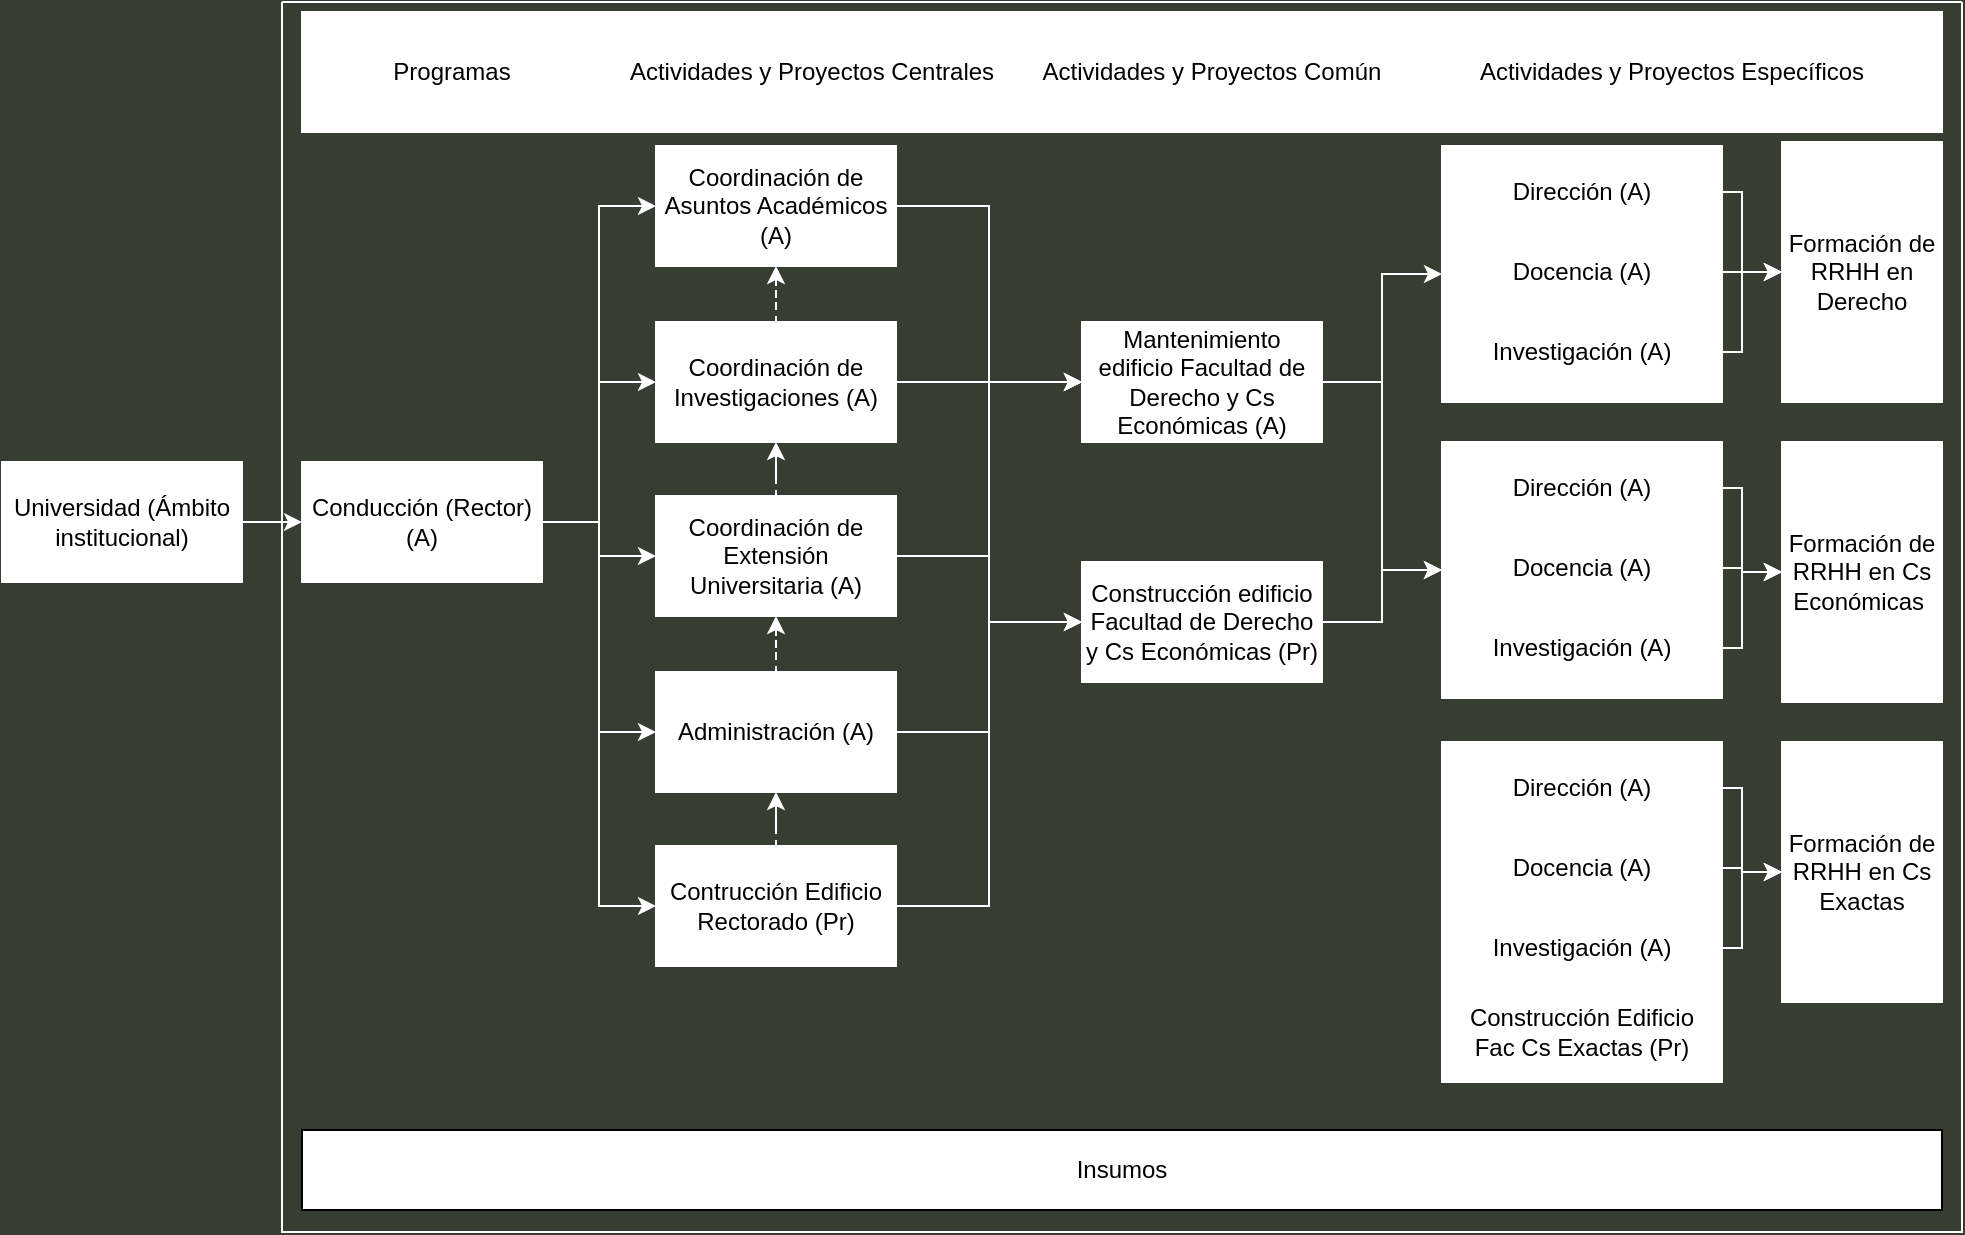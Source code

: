 <mxfile version="22.0.4" type="device">
  <diagram name="Page-1" id="8ce9d11a-91a2-4d17-14d8-a56ed91bf033">
    <mxGraphModel dx="2466" dy="707" grid="1" gridSize="10" guides="1" tooltips="1" connect="1" arrows="1" fold="1" page="1" pageScale="1" pageWidth="1100" pageHeight="850" background="#373D31" math="0" shadow="0">
      <root>
        <mxCell id="0" />
        <mxCell id="1" parent="0" />
        <mxCell id="rWkgHud9PI8sYh2So6Fc-36" value="" style="rounded=0;whiteSpace=wrap;html=1;strokeColor=#FFFFFF;" vertex="1" parent="1">
          <mxGeometry x="700" y="87" width="140" height="128" as="geometry" />
        </mxCell>
        <mxCell id="rWkgHud9PI8sYh2So6Fc-65" style="edgeStyle=orthogonalEdgeStyle;rounded=0;orthogonalLoop=1;jettySize=auto;html=1;entryX=0;entryY=0.5;entryDx=0;entryDy=0;strokeColor=#FFFFFF;" edge="1" parent="1" source="rWkgHud9PI8sYh2So6Fc-8" target="rWkgHud9PI8sYh2So6Fc-16">
          <mxGeometry relative="1" as="geometry" />
        </mxCell>
        <mxCell id="rWkgHud9PI8sYh2So6Fc-8" value="Coordinación de Asuntos Académicos (A)" style="rounded=0;whiteSpace=wrap;html=1;strokeColor=#FFFFFF;" vertex="1" parent="1">
          <mxGeometry x="307" y="87" width="120" height="60" as="geometry" />
        </mxCell>
        <mxCell id="rWkgHud9PI8sYh2So6Fc-57" style="edgeStyle=orthogonalEdgeStyle;rounded=0;orthogonalLoop=1;jettySize=auto;html=1;entryX=0.5;entryY=1;entryDx=0;entryDy=0;dashed=1;strokeColor=#FFFFFF;" edge="1" parent="1" source="rWkgHud9PI8sYh2So6Fc-9" target="rWkgHud9PI8sYh2So6Fc-8">
          <mxGeometry relative="1" as="geometry" />
        </mxCell>
        <mxCell id="rWkgHud9PI8sYh2So6Fc-66" style="edgeStyle=orthogonalEdgeStyle;rounded=0;orthogonalLoop=1;jettySize=auto;html=1;entryX=0;entryY=0.5;entryDx=0;entryDy=0;strokeColor=#FFFFFF;" edge="1" parent="1" source="rWkgHud9PI8sYh2So6Fc-9" target="rWkgHud9PI8sYh2So6Fc-16">
          <mxGeometry relative="1" as="geometry" />
        </mxCell>
        <mxCell id="rWkgHud9PI8sYh2So6Fc-9" value="Coordinación de Investigaciones (A)" style="rounded=0;whiteSpace=wrap;html=1;strokeColor=#FFFFFF;" vertex="1" parent="1">
          <mxGeometry x="307" y="175" width="120" height="60" as="geometry" />
        </mxCell>
        <mxCell id="rWkgHud9PI8sYh2So6Fc-60" style="edgeStyle=orthogonalEdgeStyle;rounded=0;orthogonalLoop=1;jettySize=auto;html=1;dashed=1;strokeColor=#FFFFFF;" edge="1" parent="1" source="rWkgHud9PI8sYh2So6Fc-10" target="rWkgHud9PI8sYh2So6Fc-9">
          <mxGeometry relative="1" as="geometry" />
        </mxCell>
        <mxCell id="rWkgHud9PI8sYh2So6Fc-67" style="edgeStyle=orthogonalEdgeStyle;rounded=0;orthogonalLoop=1;jettySize=auto;html=1;entryX=0;entryY=0.5;entryDx=0;entryDy=0;strokeColor=#FFFFFF;" edge="1" parent="1" source="rWkgHud9PI8sYh2So6Fc-10" target="rWkgHud9PI8sYh2So6Fc-17">
          <mxGeometry relative="1" as="geometry" />
        </mxCell>
        <mxCell id="rWkgHud9PI8sYh2So6Fc-10" value="Coordinación de Extensión Universitaria (A)" style="rounded=0;whiteSpace=wrap;html=1;strokeColor=#FFFFFF;" vertex="1" parent="1">
          <mxGeometry x="307" y="262" width="120" height="60" as="geometry" />
        </mxCell>
        <mxCell id="rWkgHud9PI8sYh2So6Fc-55" style="edgeStyle=orthogonalEdgeStyle;rounded=0;orthogonalLoop=1;jettySize=auto;html=1;entryX=0.5;entryY=1;entryDx=0;entryDy=0;dashed=1;strokeColor=#FFFFFF;" edge="1" parent="1" source="rWkgHud9PI8sYh2So6Fc-11" target="rWkgHud9PI8sYh2So6Fc-10">
          <mxGeometry relative="1" as="geometry" />
        </mxCell>
        <mxCell id="rWkgHud9PI8sYh2So6Fc-68" style="edgeStyle=orthogonalEdgeStyle;rounded=0;orthogonalLoop=1;jettySize=auto;html=1;entryX=0;entryY=0.5;entryDx=0;entryDy=0;strokeColor=#FFFFFF;" edge="1" parent="1" source="rWkgHud9PI8sYh2So6Fc-11" target="rWkgHud9PI8sYh2So6Fc-17">
          <mxGeometry relative="1" as="geometry" />
        </mxCell>
        <mxCell id="rWkgHud9PI8sYh2So6Fc-71" style="edgeStyle=orthogonalEdgeStyle;rounded=0;orthogonalLoop=1;jettySize=auto;html=1;entryX=0;entryY=0.5;entryDx=0;entryDy=0;strokeColor=#FFFFFF;" edge="1" parent="1" source="rWkgHud9PI8sYh2So6Fc-11" target="rWkgHud9PI8sYh2So6Fc-16">
          <mxGeometry relative="1" as="geometry" />
        </mxCell>
        <mxCell id="rWkgHud9PI8sYh2So6Fc-11" value="Administración (A)" style="rounded=0;whiteSpace=wrap;html=1;strokeColor=#FFFFFF;" vertex="1" parent="1">
          <mxGeometry x="307" y="350" width="120" height="60" as="geometry" />
        </mxCell>
        <mxCell id="rWkgHud9PI8sYh2So6Fc-54" style="edgeStyle=orthogonalEdgeStyle;rounded=0;orthogonalLoop=1;jettySize=auto;html=1;entryX=0.5;entryY=1;entryDx=0;entryDy=0;dashed=1;strokeColor=#FFFFFF;" edge="1" parent="1" source="rWkgHud9PI8sYh2So6Fc-12" target="rWkgHud9PI8sYh2So6Fc-11">
          <mxGeometry relative="1" as="geometry" />
        </mxCell>
        <mxCell id="rWkgHud9PI8sYh2So6Fc-69" style="edgeStyle=orthogonalEdgeStyle;rounded=0;orthogonalLoop=1;jettySize=auto;html=1;entryX=0;entryY=0.5;entryDx=0;entryDy=0;strokeColor=#FFFFFF;" edge="1" parent="1" source="rWkgHud9PI8sYh2So6Fc-12" target="rWkgHud9PI8sYh2So6Fc-17">
          <mxGeometry relative="1" as="geometry" />
        </mxCell>
        <mxCell id="rWkgHud9PI8sYh2So6Fc-70" style="edgeStyle=orthogonalEdgeStyle;rounded=0;orthogonalLoop=1;jettySize=auto;html=1;entryX=0;entryY=0.5;entryDx=0;entryDy=0;strokeColor=#FFFFFF;" edge="1" parent="1" source="rWkgHud9PI8sYh2So6Fc-12" target="rWkgHud9PI8sYh2So6Fc-16">
          <mxGeometry relative="1" as="geometry" />
        </mxCell>
        <mxCell id="rWkgHud9PI8sYh2So6Fc-12" value="Contrucción Edificio Rectorado (Pr)" style="rounded=0;whiteSpace=wrap;html=1;strokeColor=#FFFFFF;" vertex="1" parent="1">
          <mxGeometry x="307" y="437" width="120" height="60" as="geometry" />
        </mxCell>
        <mxCell id="rWkgHud9PI8sYh2So6Fc-20" style="edgeStyle=orthogonalEdgeStyle;rounded=0;orthogonalLoop=1;jettySize=auto;html=1;entryX=0;entryY=0.5;entryDx=0;entryDy=0;strokeColor=#FFFFFF;" edge="1" parent="1" source="rWkgHud9PI8sYh2So6Fc-13" target="rWkgHud9PI8sYh2So6Fc-8">
          <mxGeometry relative="1" as="geometry" />
        </mxCell>
        <mxCell id="rWkgHud9PI8sYh2So6Fc-21" style="edgeStyle=orthogonalEdgeStyle;rounded=0;orthogonalLoop=1;jettySize=auto;html=1;entryX=0;entryY=0.5;entryDx=0;entryDy=0;strokeColor=#FFFFFF;" edge="1" parent="1" source="rWkgHud9PI8sYh2So6Fc-13" target="rWkgHud9PI8sYh2So6Fc-9">
          <mxGeometry relative="1" as="geometry" />
        </mxCell>
        <mxCell id="rWkgHud9PI8sYh2So6Fc-24" style="edgeStyle=orthogonalEdgeStyle;rounded=0;orthogonalLoop=1;jettySize=auto;html=1;entryX=0;entryY=0.5;entryDx=0;entryDy=0;strokeColor=#FFFFFF;" edge="1" parent="1" source="rWkgHud9PI8sYh2So6Fc-13" target="rWkgHud9PI8sYh2So6Fc-11">
          <mxGeometry relative="1" as="geometry" />
        </mxCell>
        <mxCell id="rWkgHud9PI8sYh2So6Fc-26" style="edgeStyle=orthogonalEdgeStyle;rounded=0;orthogonalLoop=1;jettySize=auto;html=1;entryX=0;entryY=0.5;entryDx=0;entryDy=0;strokeColor=#FFFFFF;" edge="1" parent="1" source="rWkgHud9PI8sYh2So6Fc-13" target="rWkgHud9PI8sYh2So6Fc-12">
          <mxGeometry relative="1" as="geometry" />
        </mxCell>
        <mxCell id="rWkgHud9PI8sYh2So6Fc-52" style="edgeStyle=orthogonalEdgeStyle;rounded=0;orthogonalLoop=1;jettySize=auto;html=1;entryX=0;entryY=0.5;entryDx=0;entryDy=0;strokeColor=#FFFFFF;" edge="1" parent="1" source="rWkgHud9PI8sYh2So6Fc-13" target="rWkgHud9PI8sYh2So6Fc-10">
          <mxGeometry relative="1" as="geometry" />
        </mxCell>
        <mxCell id="rWkgHud9PI8sYh2So6Fc-13" value="Conducción (Rector)&lt;br&gt;(A)" style="rounded=0;whiteSpace=wrap;html=1;strokeColor=#FFFFFF;" vertex="1" parent="1">
          <mxGeometry x="130" y="245" width="120" height="60" as="geometry" />
        </mxCell>
        <mxCell id="rWkgHud9PI8sYh2So6Fc-53" style="edgeStyle=orthogonalEdgeStyle;rounded=0;orthogonalLoop=1;jettySize=auto;html=1;entryX=0;entryY=0.5;entryDx=0;entryDy=0;strokeColor=#FFFFFF;" edge="1" parent="1" source="rWkgHud9PI8sYh2So6Fc-15" target="rWkgHud9PI8sYh2So6Fc-13">
          <mxGeometry relative="1" as="geometry" />
        </mxCell>
        <mxCell id="rWkgHud9PI8sYh2So6Fc-15" value="Universidad (Ámbito institucional)" style="rounded=0;whiteSpace=wrap;html=1;strokeColor=#FFFFFF;" vertex="1" parent="1">
          <mxGeometry x="-20" y="245" width="120" height="60" as="geometry" />
        </mxCell>
        <mxCell id="rWkgHud9PI8sYh2So6Fc-72" style="edgeStyle=orthogonalEdgeStyle;rounded=0;orthogonalLoop=1;jettySize=auto;html=1;strokeColor=#FFFFFF;" edge="1" parent="1" source="rWkgHud9PI8sYh2So6Fc-16" target="rWkgHud9PI8sYh2So6Fc-36">
          <mxGeometry relative="1" as="geometry" />
        </mxCell>
        <mxCell id="rWkgHud9PI8sYh2So6Fc-74" style="edgeStyle=orthogonalEdgeStyle;rounded=0;orthogonalLoop=1;jettySize=auto;html=1;entryX=0;entryY=0.5;entryDx=0;entryDy=0;strokeColor=#FFFFFF;" edge="1" parent="1" source="rWkgHud9PI8sYh2So6Fc-16" target="rWkgHud9PI8sYh2So6Fc-37">
          <mxGeometry relative="1" as="geometry" />
        </mxCell>
        <mxCell id="rWkgHud9PI8sYh2So6Fc-16" value="Mantenimiento edificio Facultad de Derecho y Cs Económicas (A)" style="rounded=0;whiteSpace=wrap;html=1;strokeColor=#FFFFFF;" vertex="1" parent="1">
          <mxGeometry x="520" y="175" width="120" height="60" as="geometry" />
        </mxCell>
        <mxCell id="rWkgHud9PI8sYh2So6Fc-73" style="edgeStyle=orthogonalEdgeStyle;rounded=0;orthogonalLoop=1;jettySize=auto;html=1;strokeColor=#FFFFFF;" edge="1" parent="1" source="rWkgHud9PI8sYh2So6Fc-17" target="rWkgHud9PI8sYh2So6Fc-37">
          <mxGeometry relative="1" as="geometry" />
        </mxCell>
        <mxCell id="rWkgHud9PI8sYh2So6Fc-17" value="Construcción edificio Facultad de Derecho y Cs Económicas (Pr)" style="rounded=0;whiteSpace=wrap;html=1;strokeColor=#FFFFFF;" vertex="1" parent="1">
          <mxGeometry x="520" y="295" width="120" height="60" as="geometry" />
        </mxCell>
        <mxCell id="rWkgHud9PI8sYh2So6Fc-31" value="Formación de RRHH en Derecho" style="rounded=0;whiteSpace=wrap;html=1;strokeColor=#FFFFFF;" vertex="1" parent="1">
          <mxGeometry x="870" y="85" width="80" height="130" as="geometry" />
        </mxCell>
        <mxCell id="rWkgHud9PI8sYh2So6Fc-78" style="edgeStyle=orthogonalEdgeStyle;rounded=0;orthogonalLoop=1;jettySize=auto;html=1;strokeColor=#FFFFFF;" edge="1" parent="1" source="rWkgHud9PI8sYh2So6Fc-32" target="rWkgHud9PI8sYh2So6Fc-31">
          <mxGeometry relative="1" as="geometry" />
        </mxCell>
        <mxCell id="rWkgHud9PI8sYh2So6Fc-32" value="Investigación (A)" style="rounded=0;whiteSpace=wrap;html=1;strokeColor=#FFFFFF;" vertex="1" parent="1">
          <mxGeometry x="710" y="175" width="120" height="30" as="geometry" />
        </mxCell>
        <mxCell id="rWkgHud9PI8sYh2So6Fc-77" style="edgeStyle=orthogonalEdgeStyle;rounded=0;orthogonalLoop=1;jettySize=auto;html=1;strokeColor=#FFFFFF;" edge="1" parent="1" source="rWkgHud9PI8sYh2So6Fc-33" target="rWkgHud9PI8sYh2So6Fc-31">
          <mxGeometry relative="1" as="geometry" />
        </mxCell>
        <mxCell id="rWkgHud9PI8sYh2So6Fc-33" value="Docencia (A)" style="rounded=0;whiteSpace=wrap;html=1;strokeColor=#FFFFFF;" vertex="1" parent="1">
          <mxGeometry x="710" y="135" width="120" height="30" as="geometry" />
        </mxCell>
        <mxCell id="rWkgHud9PI8sYh2So6Fc-76" style="edgeStyle=orthogonalEdgeStyle;rounded=0;orthogonalLoop=1;jettySize=auto;html=1;strokeColor=#FFFFFF;" edge="1" parent="1" source="rWkgHud9PI8sYh2So6Fc-34" target="rWkgHud9PI8sYh2So6Fc-31">
          <mxGeometry relative="1" as="geometry" />
        </mxCell>
        <mxCell id="rWkgHud9PI8sYh2So6Fc-34" value="Dirección (A)" style="rounded=0;whiteSpace=wrap;html=1;strokeColor=#FFFFFF;" vertex="1" parent="1">
          <mxGeometry x="710" y="95" width="120" height="30" as="geometry" />
        </mxCell>
        <mxCell id="rWkgHud9PI8sYh2So6Fc-37" value="" style="rounded=0;whiteSpace=wrap;html=1;strokeColor=#FFFFFF;" vertex="1" parent="1">
          <mxGeometry x="700" y="235" width="140" height="128" as="geometry" />
        </mxCell>
        <mxCell id="rWkgHud9PI8sYh2So6Fc-81" style="edgeStyle=orthogonalEdgeStyle;rounded=0;orthogonalLoop=1;jettySize=auto;html=1;strokeColor=#FFFFFF;" edge="1" parent="1" source="rWkgHud9PI8sYh2So6Fc-38" target="rWkgHud9PI8sYh2So6Fc-46">
          <mxGeometry relative="1" as="geometry" />
        </mxCell>
        <mxCell id="rWkgHud9PI8sYh2So6Fc-38" value="Investigación (A)" style="rounded=0;whiteSpace=wrap;html=1;strokeColor=#FFFFFF;" vertex="1" parent="1">
          <mxGeometry x="710" y="323" width="120" height="30" as="geometry" />
        </mxCell>
        <mxCell id="rWkgHud9PI8sYh2So6Fc-80" style="edgeStyle=orthogonalEdgeStyle;rounded=0;orthogonalLoop=1;jettySize=auto;html=1;strokeColor=#FFFFFF;" edge="1" parent="1" source="rWkgHud9PI8sYh2So6Fc-39" target="rWkgHud9PI8sYh2So6Fc-46">
          <mxGeometry relative="1" as="geometry" />
        </mxCell>
        <mxCell id="rWkgHud9PI8sYh2So6Fc-39" value="Docencia (A)" style="rounded=0;whiteSpace=wrap;html=1;strokeColor=#FFFFFF;" vertex="1" parent="1">
          <mxGeometry x="710" y="283" width="120" height="30" as="geometry" />
        </mxCell>
        <mxCell id="rWkgHud9PI8sYh2So6Fc-79" style="edgeStyle=orthogonalEdgeStyle;rounded=0;orthogonalLoop=1;jettySize=auto;html=1;strokeColor=#FFFFFF;" edge="1" parent="1" source="rWkgHud9PI8sYh2So6Fc-40" target="rWkgHud9PI8sYh2So6Fc-46">
          <mxGeometry relative="1" as="geometry" />
        </mxCell>
        <mxCell id="rWkgHud9PI8sYh2So6Fc-40" value="Dirección (A)" style="rounded=0;whiteSpace=wrap;html=1;strokeColor=#FFFFFF;" vertex="1" parent="1">
          <mxGeometry x="710" y="243" width="120" height="30" as="geometry" />
        </mxCell>
        <mxCell id="rWkgHud9PI8sYh2So6Fc-41" value="" style="rounded=0;whiteSpace=wrap;html=1;strokeColor=#FFFFFF;" vertex="1" parent="1">
          <mxGeometry x="700" y="385" width="140" height="170" as="geometry" />
        </mxCell>
        <mxCell id="rWkgHud9PI8sYh2So6Fc-84" style="edgeStyle=orthogonalEdgeStyle;rounded=0;orthogonalLoop=1;jettySize=auto;html=1;strokeColor=#FFFFFF;" edge="1" parent="1" source="rWkgHud9PI8sYh2So6Fc-42" target="rWkgHud9PI8sYh2So6Fc-47">
          <mxGeometry relative="1" as="geometry" />
        </mxCell>
        <mxCell id="rWkgHud9PI8sYh2So6Fc-42" value="Investigación (A)" style="rounded=0;whiteSpace=wrap;html=1;strokeColor=#FFFFFF;" vertex="1" parent="1">
          <mxGeometry x="710" y="473" width="120" height="30" as="geometry" />
        </mxCell>
        <mxCell id="rWkgHud9PI8sYh2So6Fc-83" style="edgeStyle=orthogonalEdgeStyle;rounded=0;orthogonalLoop=1;jettySize=auto;html=1;strokeColor=#FFFFFF;" edge="1" parent="1" source="rWkgHud9PI8sYh2So6Fc-43" target="rWkgHud9PI8sYh2So6Fc-47">
          <mxGeometry relative="1" as="geometry" />
        </mxCell>
        <mxCell id="rWkgHud9PI8sYh2So6Fc-43" value="Docencia (A)" style="rounded=0;whiteSpace=wrap;html=1;strokeColor=#FFFFFF;" vertex="1" parent="1">
          <mxGeometry x="710" y="433" width="120" height="30" as="geometry" />
        </mxCell>
        <mxCell id="rWkgHud9PI8sYh2So6Fc-82" style="edgeStyle=orthogonalEdgeStyle;rounded=0;orthogonalLoop=1;jettySize=auto;html=1;strokeColor=#FFFFFF;" edge="1" parent="1" source="rWkgHud9PI8sYh2So6Fc-44" target="rWkgHud9PI8sYh2So6Fc-47">
          <mxGeometry relative="1" as="geometry" />
        </mxCell>
        <mxCell id="rWkgHud9PI8sYh2So6Fc-44" value="Dirección (A)" style="rounded=0;whiteSpace=wrap;html=1;strokeColor=#FFFFFF;" vertex="1" parent="1">
          <mxGeometry x="710" y="393" width="120" height="30" as="geometry" />
        </mxCell>
        <mxCell id="rWkgHud9PI8sYh2So6Fc-45" value="Construcción Edificio Fac Cs Exactas (Pr)" style="rounded=0;whiteSpace=wrap;html=1;strokeColor=#FFFFFF;" vertex="1" parent="1">
          <mxGeometry x="710" y="515" width="120" height="30" as="geometry" />
        </mxCell>
        <mxCell id="rWkgHud9PI8sYh2So6Fc-46" value="Formación de RRHH en Cs Económicas&amp;nbsp;" style="rounded=0;whiteSpace=wrap;html=1;strokeColor=#FFFFFF;" vertex="1" parent="1">
          <mxGeometry x="870" y="235" width="80" height="130" as="geometry" />
        </mxCell>
        <mxCell id="rWkgHud9PI8sYh2So6Fc-47" value="Formación de RRHH en Cs Exactas" style="rounded=0;whiteSpace=wrap;html=1;strokeColor=#FFFFFF;" vertex="1" parent="1">
          <mxGeometry x="870" y="385" width="80" height="130" as="geometry" />
        </mxCell>
        <mxCell id="rWkgHud9PI8sYh2So6Fc-48" value="Insumos" style="rounded=0;whiteSpace=wrap;html=1;" vertex="1" parent="1">
          <mxGeometry x="130" y="579" width="820" height="40" as="geometry" />
        </mxCell>
        <mxCell id="rWkgHud9PI8sYh2So6Fc-85" value="Programas" style="rounded=0;whiteSpace=wrap;html=1;strokeColor=#FFFFFF;" vertex="1" parent="1">
          <mxGeometry x="130" y="20" width="150" height="60" as="geometry" />
        </mxCell>
        <mxCell id="rWkgHud9PI8sYh2So6Fc-86" value="Actividades y Proyectos Centrales" style="rounded=0;whiteSpace=wrap;html=1;strokeColor=#FFFFFF;" vertex="1" parent="1">
          <mxGeometry x="280" y="20" width="210" height="60" as="geometry" />
        </mxCell>
        <mxCell id="rWkgHud9PI8sYh2So6Fc-87" value="Actividades y Proyectos Común" style="rounded=0;whiteSpace=wrap;html=1;strokeColor=#FFFFFF;" vertex="1" parent="1">
          <mxGeometry x="490" y="20" width="190" height="60" as="geometry" />
        </mxCell>
        <mxCell id="rWkgHud9PI8sYh2So6Fc-88" value="Actividades y Proyectos Específicos" style="rounded=0;whiteSpace=wrap;html=1;strokeColor=#FFFFFF;" vertex="1" parent="1">
          <mxGeometry x="680" y="20" width="270" height="60" as="geometry" />
        </mxCell>
        <mxCell id="rWkgHud9PI8sYh2So6Fc-94" value="" style="swimlane;startSize=0;strokeColor=#FFFFFF;" vertex="1" parent="1">
          <mxGeometry x="120" y="15" width="840" height="615" as="geometry" />
        </mxCell>
      </root>
    </mxGraphModel>
  </diagram>
</mxfile>
